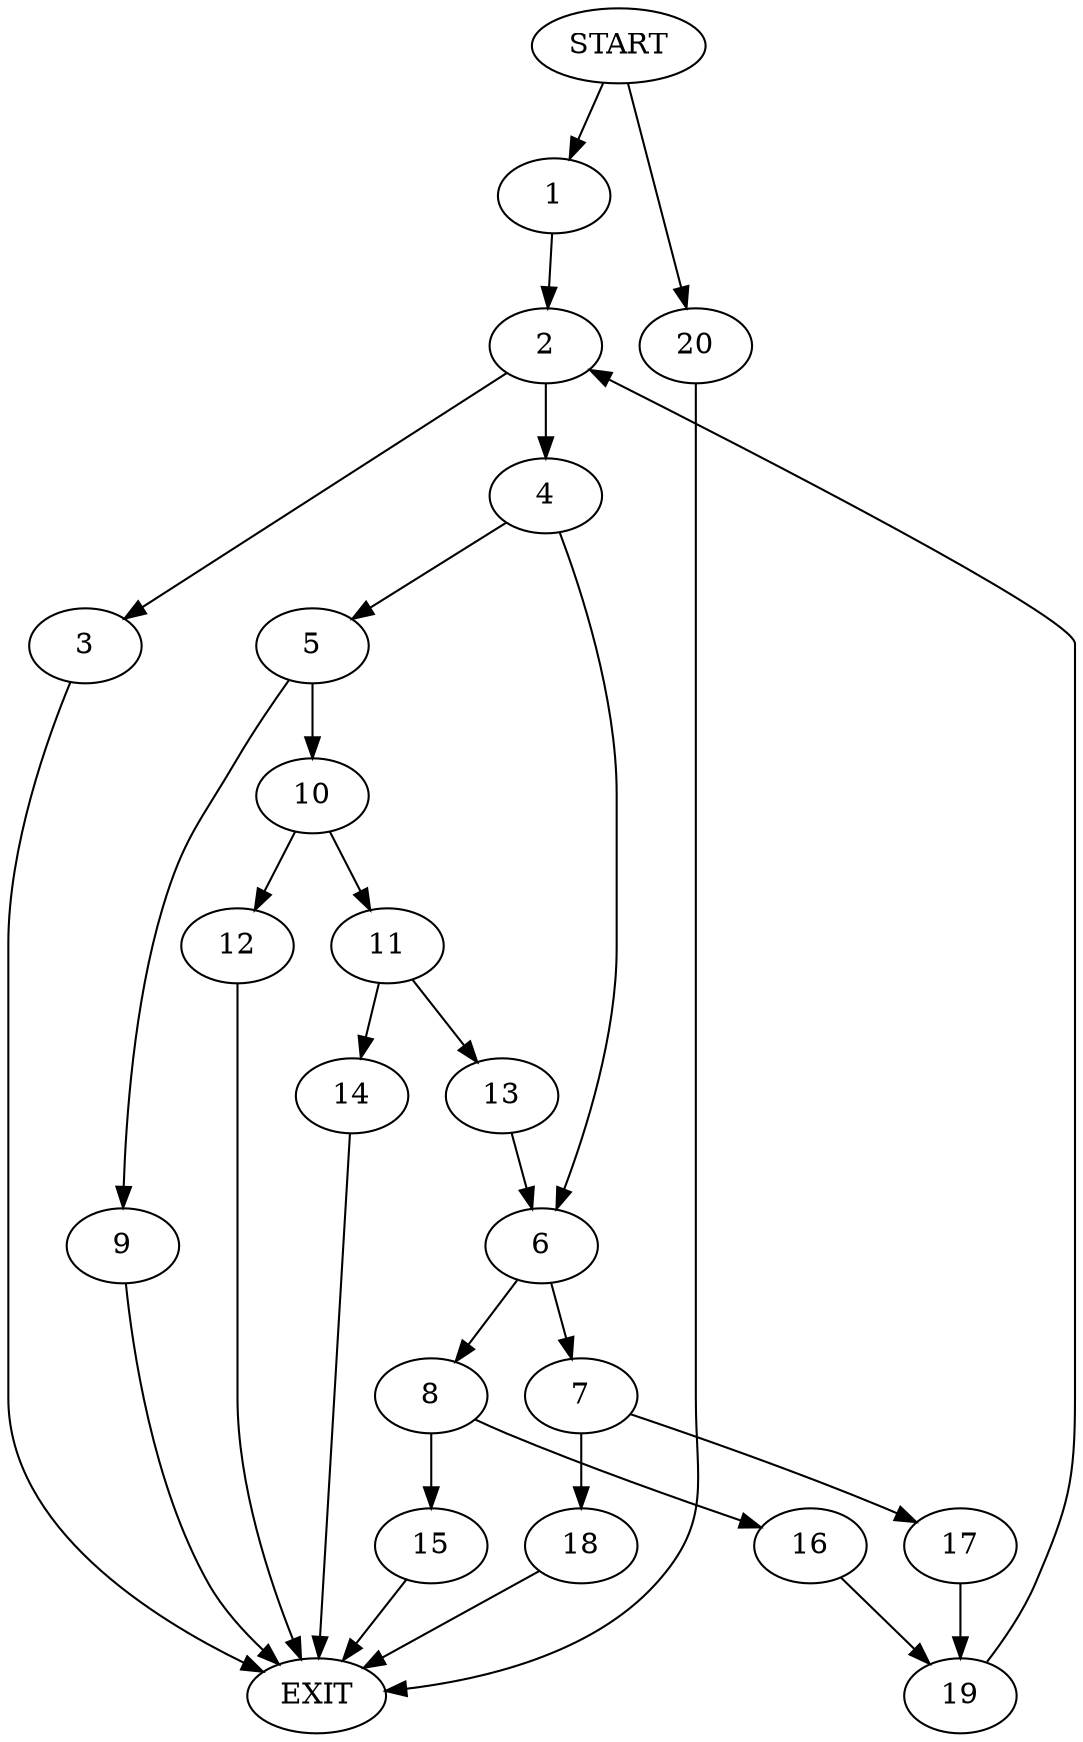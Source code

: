 digraph {
0 [label="START"]
21 [label="EXIT"]
0 -> 1
1 -> 2
2 -> 3
2 -> 4
3 -> 21
4 -> 5
4 -> 6
6 -> 7
6 -> 8
5 -> 9
5 -> 10
9 -> 21
10 -> 11
10 -> 12
12 -> 21
11 -> 13
11 -> 14
13 -> 6
14 -> 21
8 -> 15
8 -> 16
7 -> 17
7 -> 18
17 -> 19
18 -> 21
19 -> 2
15 -> 21
16 -> 19
0 -> 20
20 -> 21
}
